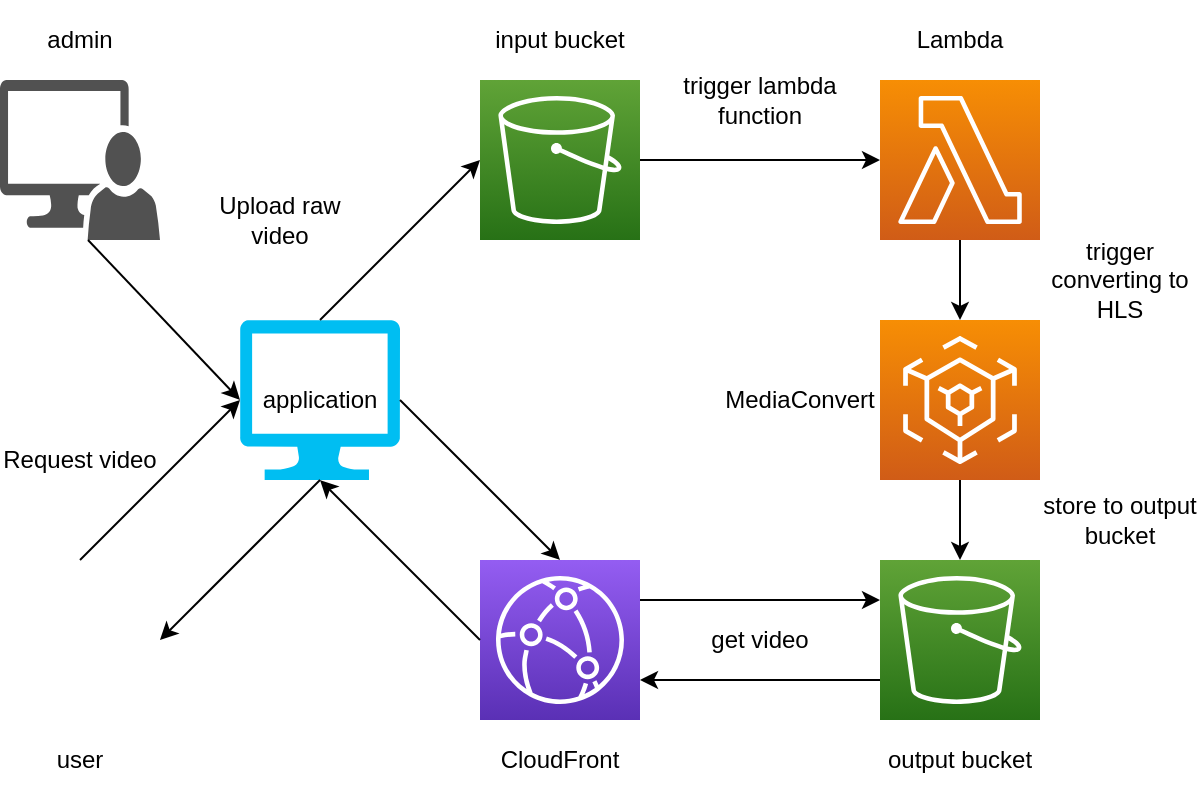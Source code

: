 <mxfile version="20.2.8"><diagram id="SezPoA8WfOe22IAnHRgz" name="Page-1"><mxGraphModel dx="1304" dy="511" grid="1" gridSize="10" guides="1" tooltips="1" connect="1" arrows="1" fold="1" page="1" pageScale="1" pageWidth="850" pageHeight="1100" math="0" shadow="0"><root><mxCell id="0"/><mxCell id="1" parent="0"/><mxCell id="UwVkyWmPSoWYBa5jObJF-1" value="" style="sketch=0;pointerEvents=1;shadow=0;dashed=0;html=1;strokeColor=none;labelPosition=center;verticalLabelPosition=bottom;verticalAlign=top;align=center;fillColor=#515151;shape=mxgraph.mscae.system_center.admin_console" vertex="1" parent="1"><mxGeometry x="160" y="40" width="80" height="80" as="geometry"/></mxCell><mxCell id="UwVkyWmPSoWYBa5jObJF-2" value="" style="shape=image;html=1;verticalAlign=top;verticalLabelPosition=bottom;labelBackgroundColor=#ffffff;imageAspect=0;aspect=fixed;image=https://cdn4.iconfinder.com/data/icons/essential-app-2/16/user-avatar-human-admin-login-128.png" vertex="1" parent="1"><mxGeometry x="160" y="280" width="80" height="80" as="geometry"/></mxCell><mxCell id="UwVkyWmPSoWYBa5jObJF-3" value="" style="verticalLabelPosition=bottom;html=1;verticalAlign=top;align=center;strokeColor=none;fillColor=#00BEF2;shape=mxgraph.azure.computer;pointerEvents=1;" vertex="1" parent="1"><mxGeometry x="280" y="160" width="80" height="80" as="geometry"/></mxCell><mxCell id="UwVkyWmPSoWYBa5jObJF-4" value="" style="sketch=0;points=[[0,0,0],[0.25,0,0],[0.5,0,0],[0.75,0,0],[1,0,0],[0,1,0],[0.25,1,0],[0.5,1,0],[0.75,1,0],[1,1,0],[0,0.25,0],[0,0.5,0],[0,0.75,0],[1,0.25,0],[1,0.5,0],[1,0.75,0]];outlineConnect=0;fontColor=#232F3E;gradientColor=#60A337;gradientDirection=north;fillColor=#277116;strokeColor=#ffffff;dashed=0;verticalLabelPosition=bottom;verticalAlign=top;align=center;html=1;fontSize=12;fontStyle=0;aspect=fixed;shape=mxgraph.aws4.resourceIcon;resIcon=mxgraph.aws4.s3;" vertex="1" parent="1"><mxGeometry x="400" y="40" width="80" height="80" as="geometry"/></mxCell><mxCell id="UwVkyWmPSoWYBa5jObJF-5" value="" style="sketch=0;points=[[0,0,0],[0.25,0,0],[0.5,0,0],[0.75,0,0],[1,0,0],[0,1,0],[0.25,1,0],[0.5,1,0],[0.75,1,0],[1,1,0],[0,0.25,0],[0,0.5,0],[0,0.75,0],[1,0.25,0],[1,0.5,0],[1,0.75,0]];outlineConnect=0;fontColor=#232F3E;gradientColor=#60A337;gradientDirection=north;fillColor=#277116;strokeColor=#ffffff;dashed=0;verticalLabelPosition=bottom;verticalAlign=top;align=center;html=1;fontSize=12;fontStyle=0;aspect=fixed;shape=mxgraph.aws4.resourceIcon;resIcon=mxgraph.aws4.s3;" vertex="1" parent="1"><mxGeometry x="600" y="280" width="80" height="80" as="geometry"/></mxCell><mxCell id="UwVkyWmPSoWYBa5jObJF-6" value="" style="sketch=0;points=[[0,0,0],[0.25,0,0],[0.5,0,0],[0.75,0,0],[1,0,0],[0,1,0],[0.25,1,0],[0.5,1,0],[0.75,1,0],[1,1,0],[0,0.25,0],[0,0.5,0],[0,0.75,0],[1,0.25,0],[1,0.5,0],[1,0.75,0]];outlineConnect=0;fontColor=#232F3E;gradientColor=#F78E04;gradientDirection=north;fillColor=#D05C17;strokeColor=#ffffff;dashed=0;verticalLabelPosition=bottom;verticalAlign=top;align=center;html=1;fontSize=12;fontStyle=0;aspect=fixed;shape=mxgraph.aws4.resourceIcon;resIcon=mxgraph.aws4.elemental_mediaconvert;" vertex="1" parent="1"><mxGeometry x="600" y="160" width="80" height="80" as="geometry"/></mxCell><mxCell id="UwVkyWmPSoWYBa5jObJF-7" value="" style="sketch=0;points=[[0,0,0],[0.25,0,0],[0.5,0,0],[0.75,0,0],[1,0,0],[0,1,0],[0.25,1,0],[0.5,1,0],[0.75,1,0],[1,1,0],[0,0.25,0],[0,0.5,0],[0,0.75,0],[1,0.25,0],[1,0.5,0],[1,0.75,0]];outlineConnect=0;fontColor=#232F3E;gradientColor=#F78E04;gradientDirection=north;fillColor=#D05C17;strokeColor=#ffffff;dashed=0;verticalLabelPosition=bottom;verticalAlign=top;align=center;html=1;fontSize=12;fontStyle=0;aspect=fixed;shape=mxgraph.aws4.resourceIcon;resIcon=mxgraph.aws4.lambda;" vertex="1" parent="1"><mxGeometry x="600" y="40" width="80" height="80" as="geometry"/></mxCell><mxCell id="UwVkyWmPSoWYBa5jObJF-8" value="" style="sketch=0;points=[[0,0,0],[0.25,0,0],[0.5,0,0],[0.75,0,0],[1,0,0],[0,1,0],[0.25,1,0],[0.5,1,0],[0.75,1,0],[1,1,0],[0,0.25,0],[0,0.5,0],[0,0.75,0],[1,0.25,0],[1,0.5,0],[1,0.75,0]];outlineConnect=0;fontColor=#232F3E;gradientColor=#945DF2;gradientDirection=north;fillColor=#5A30B5;strokeColor=#ffffff;dashed=0;verticalLabelPosition=bottom;verticalAlign=top;align=center;html=1;fontSize=12;fontStyle=0;aspect=fixed;shape=mxgraph.aws4.resourceIcon;resIcon=mxgraph.aws4.cloudfront;" vertex="1" parent="1"><mxGeometry x="400" y="280" width="80" height="80" as="geometry"/></mxCell><mxCell id="UwVkyWmPSoWYBa5jObJF-10" value="" style="endArrow=classic;html=1;rounded=0;exitX=0.55;exitY=1;exitDx=0;exitDy=0;exitPerimeter=0;entryX=0;entryY=0.5;entryDx=0;entryDy=0;entryPerimeter=0;" edge="1" parent="1" source="UwVkyWmPSoWYBa5jObJF-1" target="UwVkyWmPSoWYBa5jObJF-3"><mxGeometry width="50" height="50" relative="1" as="geometry"><mxPoint x="530" y="250" as="sourcePoint"/><mxPoint x="220" y="170" as="targetPoint"/></mxGeometry></mxCell><mxCell id="UwVkyWmPSoWYBa5jObJF-11" value="" style="endArrow=classic;html=1;rounded=0;exitX=0.5;exitY=0;exitDx=0;exitDy=0;exitPerimeter=0;entryX=0;entryY=0.5;entryDx=0;entryDy=0;entryPerimeter=0;" edge="1" parent="1" source="UwVkyWmPSoWYBa5jObJF-3" target="UwVkyWmPSoWYBa5jObJF-4"><mxGeometry width="50" height="50" relative="1" as="geometry"><mxPoint x="530" y="250" as="sourcePoint"/><mxPoint x="580" y="200" as="targetPoint"/></mxGeometry></mxCell><mxCell id="UwVkyWmPSoWYBa5jObJF-12" value="" style="endArrow=classic;html=1;rounded=0;exitX=1;exitY=0.5;exitDx=0;exitDy=0;exitPerimeter=0;entryX=0;entryY=0.5;entryDx=0;entryDy=0;entryPerimeter=0;" edge="1" parent="1" source="UwVkyWmPSoWYBa5jObJF-4" target="UwVkyWmPSoWYBa5jObJF-7"><mxGeometry width="50" height="50" relative="1" as="geometry"><mxPoint x="530" y="250" as="sourcePoint"/><mxPoint x="580" y="200" as="targetPoint"/></mxGeometry></mxCell><mxCell id="UwVkyWmPSoWYBa5jObJF-13" value="" style="endArrow=classic;html=1;rounded=0;exitX=0.5;exitY=1;exitDx=0;exitDy=0;exitPerimeter=0;entryX=0.5;entryY=0;entryDx=0;entryDy=0;entryPerimeter=0;" edge="1" parent="1" source="UwVkyWmPSoWYBa5jObJF-7" target="UwVkyWmPSoWYBa5jObJF-6"><mxGeometry width="50" height="50" relative="1" as="geometry"><mxPoint x="530" y="250" as="sourcePoint"/><mxPoint x="580" y="200" as="targetPoint"/></mxGeometry></mxCell><mxCell id="UwVkyWmPSoWYBa5jObJF-14" value="" style="endArrow=classic;html=1;rounded=0;exitX=0.5;exitY=1;exitDx=0;exitDy=0;exitPerimeter=0;entryX=0.5;entryY=0;entryDx=0;entryDy=0;entryPerimeter=0;" edge="1" parent="1" source="UwVkyWmPSoWYBa5jObJF-6" target="UwVkyWmPSoWYBa5jObJF-5"><mxGeometry width="50" height="50" relative="1" as="geometry"><mxPoint x="530" y="250" as="sourcePoint"/><mxPoint x="580" y="200" as="targetPoint"/></mxGeometry></mxCell><mxCell id="UwVkyWmPSoWYBa5jObJF-15" value="" style="endArrow=classic;html=1;rounded=0;exitX=0.5;exitY=0;exitDx=0;exitDy=0;entryX=0;entryY=0.5;entryDx=0;entryDy=0;entryPerimeter=0;" edge="1" parent="1" source="UwVkyWmPSoWYBa5jObJF-2" target="UwVkyWmPSoWYBa5jObJF-3"><mxGeometry width="50" height="50" relative="1" as="geometry"><mxPoint x="300" y="340" as="sourcePoint"/><mxPoint x="350" y="290" as="targetPoint"/></mxGeometry></mxCell><mxCell id="UwVkyWmPSoWYBa5jObJF-16" value="" style="endArrow=classic;html=1;rounded=0;exitX=1;exitY=0.5;exitDx=0;exitDy=0;exitPerimeter=0;entryX=0.5;entryY=0;entryDx=0;entryDy=0;entryPerimeter=0;" edge="1" parent="1" source="UwVkyWmPSoWYBa5jObJF-3" target="UwVkyWmPSoWYBa5jObJF-8"><mxGeometry width="50" height="50" relative="1" as="geometry"><mxPoint x="570" y="300" as="sourcePoint"/><mxPoint x="620" y="250" as="targetPoint"/></mxGeometry></mxCell><mxCell id="UwVkyWmPSoWYBa5jObJF-17" value="" style="endArrow=classic;html=1;rounded=0;exitX=1;exitY=0.25;exitDx=0;exitDy=0;exitPerimeter=0;entryX=0;entryY=0.25;entryDx=0;entryDy=0;entryPerimeter=0;" edge="1" parent="1" source="UwVkyWmPSoWYBa5jObJF-8" target="UwVkyWmPSoWYBa5jObJF-5"><mxGeometry width="50" height="50" relative="1" as="geometry"><mxPoint x="520" y="290" as="sourcePoint"/><mxPoint x="570" y="240" as="targetPoint"/></mxGeometry></mxCell><mxCell id="UwVkyWmPSoWYBa5jObJF-19" value="" style="endArrow=classic;html=1;rounded=0;exitX=0;exitY=0.75;exitDx=0;exitDy=0;exitPerimeter=0;entryX=1;entryY=0.75;entryDx=0;entryDy=0;entryPerimeter=0;" edge="1" parent="1" source="UwVkyWmPSoWYBa5jObJF-5" target="UwVkyWmPSoWYBa5jObJF-8"><mxGeometry width="50" height="50" relative="1" as="geometry"><mxPoint x="500" y="440" as="sourcePoint"/><mxPoint x="550" y="390" as="targetPoint"/></mxGeometry></mxCell><mxCell id="UwVkyWmPSoWYBa5jObJF-20" value="" style="endArrow=classic;html=1;rounded=0;exitX=0.5;exitY=1;exitDx=0;exitDy=0;exitPerimeter=0;entryX=1;entryY=0.5;entryDx=0;entryDy=0;" edge="1" parent="1" source="UwVkyWmPSoWYBa5jObJF-3" target="UwVkyWmPSoWYBa5jObJF-2"><mxGeometry width="50" height="50" relative="1" as="geometry"><mxPoint x="400" y="410" as="sourcePoint"/><mxPoint x="500" y="350" as="targetPoint"/></mxGeometry></mxCell><mxCell id="UwVkyWmPSoWYBa5jObJF-22" value="" style="endArrow=classic;html=1;rounded=0;exitX=0;exitY=0.5;exitDx=0;exitDy=0;exitPerimeter=0;entryX=0.5;entryY=1;entryDx=0;entryDy=0;entryPerimeter=0;" edge="1" parent="1" source="UwVkyWmPSoWYBa5jObJF-8" target="UwVkyWmPSoWYBa5jObJF-3"><mxGeometry width="50" height="50" relative="1" as="geometry"><mxPoint x="410.0" y="420" as="sourcePoint"/><mxPoint x="510" y="360" as="targetPoint"/></mxGeometry></mxCell><mxCell id="UwVkyWmPSoWYBa5jObJF-23" value="admin" style="text;html=1;strokeColor=none;fillColor=none;align=center;verticalAlign=middle;whiteSpace=wrap;rounded=0;" vertex="1" parent="1"><mxGeometry x="160" width="80" height="40" as="geometry"/></mxCell><mxCell id="UwVkyWmPSoWYBa5jObJF-24" value="user" style="text;html=1;strokeColor=none;fillColor=none;align=center;verticalAlign=middle;whiteSpace=wrap;rounded=0;" vertex="1" parent="1"><mxGeometry x="160" y="360" width="80" height="40" as="geometry"/></mxCell><mxCell id="UwVkyWmPSoWYBa5jObJF-26" value="input bucket" style="text;html=1;strokeColor=none;fillColor=none;align=center;verticalAlign=middle;whiteSpace=wrap;rounded=0;" vertex="1" parent="1"><mxGeometry x="400" width="80" height="40" as="geometry"/></mxCell><mxCell id="UwVkyWmPSoWYBa5jObJF-27" value="output bucket" style="text;html=1;strokeColor=none;fillColor=none;align=center;verticalAlign=middle;whiteSpace=wrap;rounded=0;" vertex="1" parent="1"><mxGeometry x="600" y="360" width="80" height="40" as="geometry"/></mxCell><mxCell id="UwVkyWmPSoWYBa5jObJF-28" value="application" style="text;html=1;strokeColor=none;fillColor=none;align=center;verticalAlign=middle;whiteSpace=wrap;rounded=0;" vertex="1" parent="1"><mxGeometry x="280" y="160" width="80" height="80" as="geometry"/></mxCell><mxCell id="UwVkyWmPSoWYBa5jObJF-29" value="CloudFront" style="text;html=1;strokeColor=none;fillColor=none;align=center;verticalAlign=middle;whiteSpace=wrap;rounded=0;" vertex="1" parent="1"><mxGeometry x="400" y="360" width="80" height="40" as="geometry"/></mxCell><mxCell id="UwVkyWmPSoWYBa5jObJF-30" value="Lambda" style="text;html=1;strokeColor=none;fillColor=none;align=center;verticalAlign=middle;whiteSpace=wrap;rounded=0;" vertex="1" parent="1"><mxGeometry x="600" width="80" height="40" as="geometry"/></mxCell><mxCell id="UwVkyWmPSoWYBa5jObJF-31" value="MediaConvert" style="text;html=1;strokeColor=none;fillColor=none;align=center;verticalAlign=middle;whiteSpace=wrap;rounded=0;" vertex="1" parent="1"><mxGeometry x="520" y="180" width="80" height="40" as="geometry"/></mxCell><mxCell id="UwVkyWmPSoWYBa5jObJF-32" value="Upload raw video" style="text;html=1;strokeColor=none;fillColor=none;align=center;verticalAlign=middle;whiteSpace=wrap;rounded=0;" vertex="1" parent="1"><mxGeometry x="260" y="90" width="80" height="40" as="geometry"/></mxCell><mxCell id="UwVkyWmPSoWYBa5jObJF-33" value="trigger lambda function" style="text;html=1;strokeColor=none;fillColor=none;align=center;verticalAlign=middle;whiteSpace=wrap;rounded=0;" vertex="1" parent="1"><mxGeometry x="500" y="30" width="80" height="40" as="geometry"/></mxCell><mxCell id="UwVkyWmPSoWYBa5jObJF-34" value="trigger converting to HLS" style="text;html=1;strokeColor=none;fillColor=none;align=center;verticalAlign=middle;whiteSpace=wrap;rounded=0;" vertex="1" parent="1"><mxGeometry x="680" y="120" width="80" height="40" as="geometry"/></mxCell><mxCell id="UwVkyWmPSoWYBa5jObJF-35" value="store to output bucket" style="text;html=1;strokeColor=none;fillColor=none;align=center;verticalAlign=middle;whiteSpace=wrap;rounded=0;" vertex="1" parent="1"><mxGeometry x="680" y="240" width="80" height="40" as="geometry"/></mxCell><mxCell id="UwVkyWmPSoWYBa5jObJF-36" value="get video" style="text;html=1;strokeColor=none;fillColor=none;align=center;verticalAlign=middle;whiteSpace=wrap;rounded=0;" vertex="1" parent="1"><mxGeometry x="500" y="300" width="80" height="40" as="geometry"/></mxCell><mxCell id="UwVkyWmPSoWYBa5jObJF-38" value="Request video" style="text;html=1;strokeColor=none;fillColor=none;align=center;verticalAlign=middle;whiteSpace=wrap;rounded=0;" vertex="1" parent="1"><mxGeometry x="160" y="210" width="80" height="40" as="geometry"/></mxCell></root></mxGraphModel></diagram></mxfile>